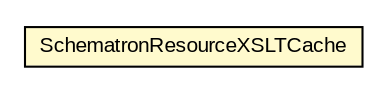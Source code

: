 #!/usr/local/bin/dot
#
# Class diagram 
# Generated by UMLGraph version 5.1 (http://www.umlgraph.org/)
#

digraph G {
	edge [fontname="arial",fontsize=10,labelfontname="arial",labelfontsize=10];
	node [fontname="arial",fontsize=10,shape=plaintext];
	nodesep=0.25;
	ranksep=0.5;
	// com.helger.schematron.xslt.SchematronResourceXSLTCache
	c14652 [label=<<table title="com.helger.schematron.xslt.SchematronResourceXSLTCache" border="0" cellborder="1" cellspacing="0" cellpadding="2" port="p" bgcolor="lemonChiffon" href="./SchematronResourceXSLTCache.html">
		<tr><td><table border="0" cellspacing="0" cellpadding="1">
<tr><td align="center" balign="center"> SchematronResourceXSLTCache </td></tr>
		</table></td></tr>
		</table>>, fontname="arial", fontcolor="black", fontsize=10.0];
}

